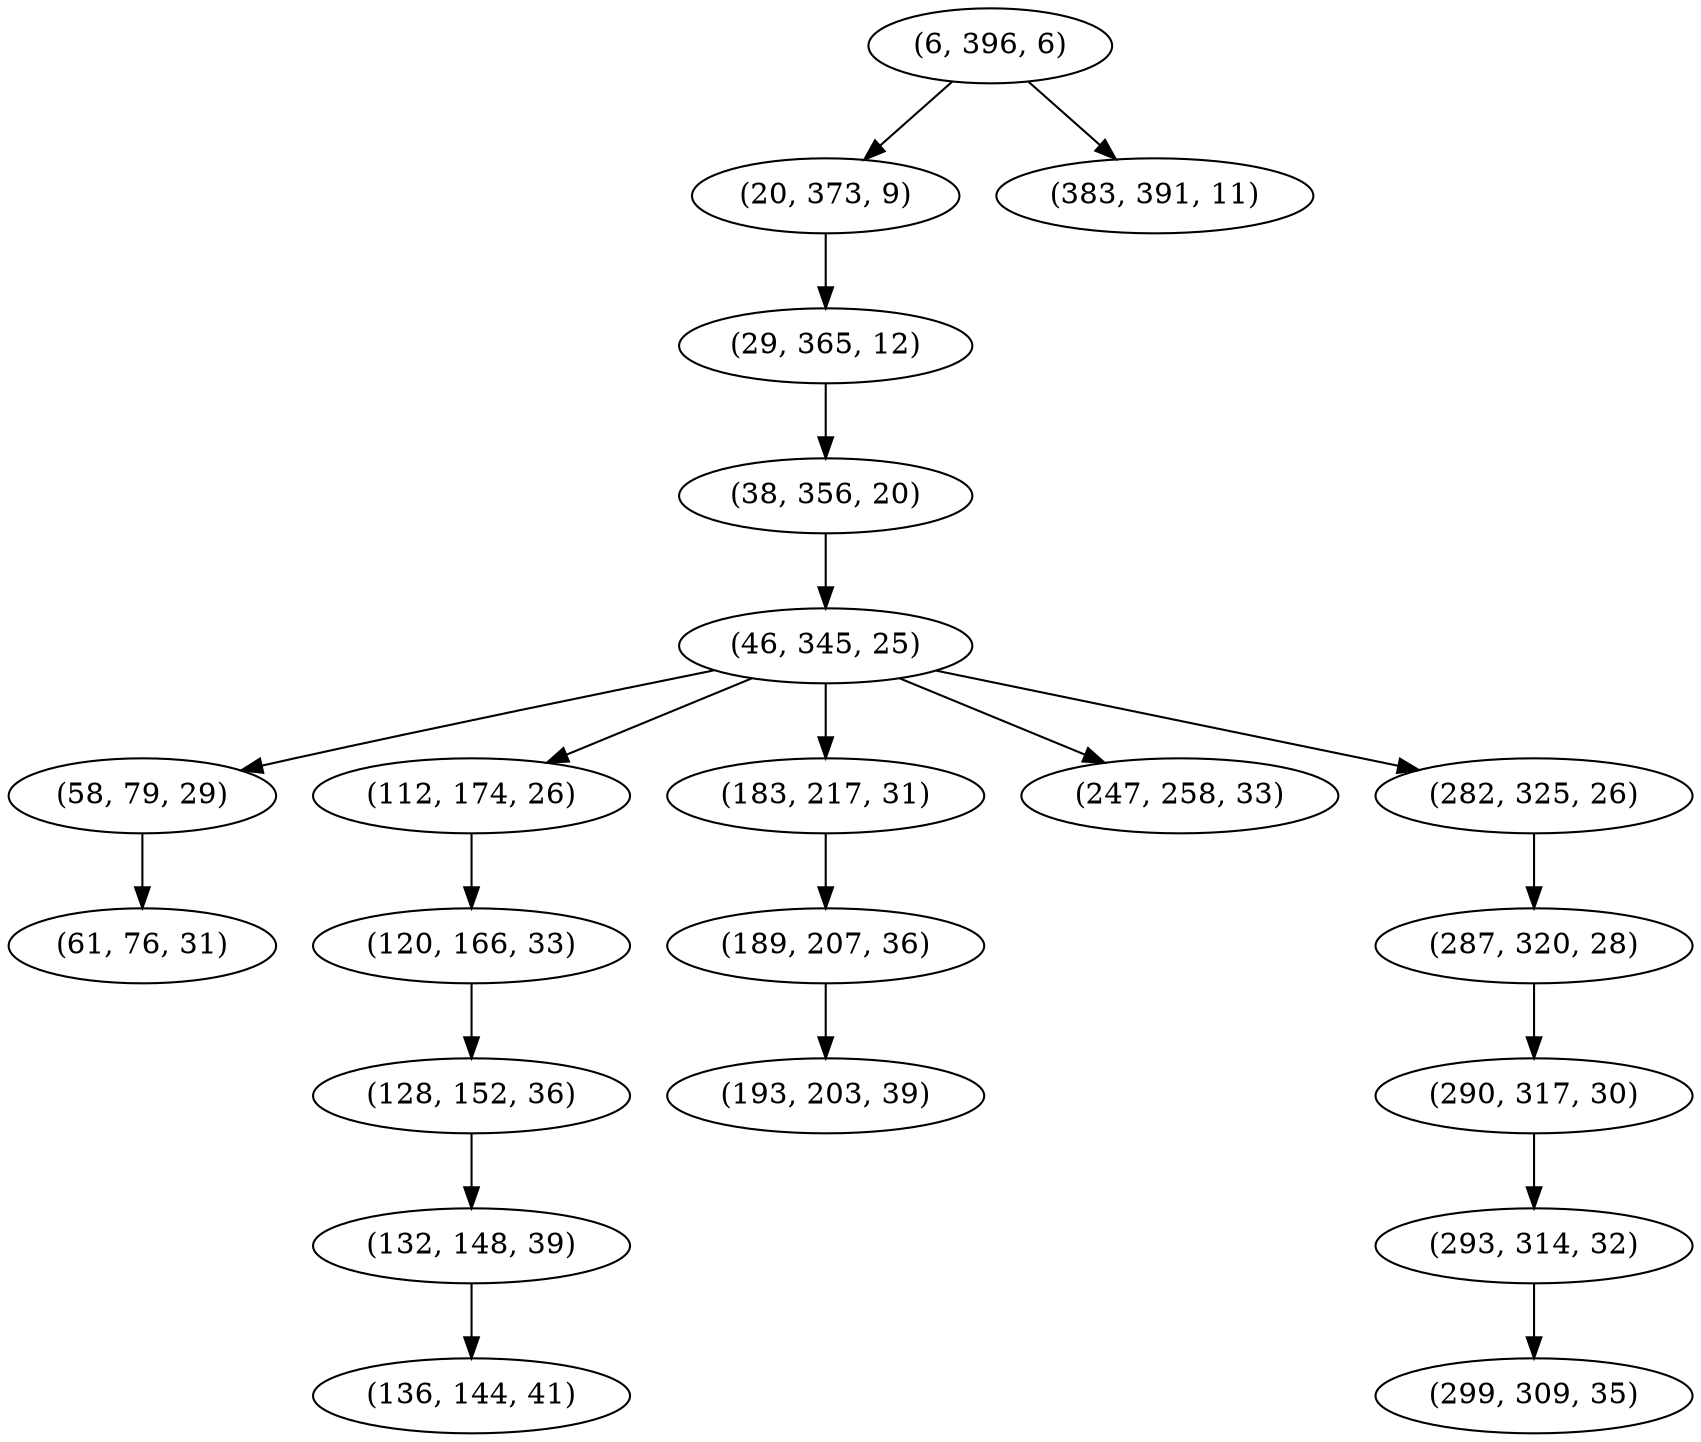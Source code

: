 digraph tree {
    "(6, 396, 6)";
    "(20, 373, 9)";
    "(29, 365, 12)";
    "(38, 356, 20)";
    "(46, 345, 25)";
    "(58, 79, 29)";
    "(61, 76, 31)";
    "(112, 174, 26)";
    "(120, 166, 33)";
    "(128, 152, 36)";
    "(132, 148, 39)";
    "(136, 144, 41)";
    "(183, 217, 31)";
    "(189, 207, 36)";
    "(193, 203, 39)";
    "(247, 258, 33)";
    "(282, 325, 26)";
    "(287, 320, 28)";
    "(290, 317, 30)";
    "(293, 314, 32)";
    "(299, 309, 35)";
    "(383, 391, 11)";
    "(6, 396, 6)" -> "(20, 373, 9)";
    "(6, 396, 6)" -> "(383, 391, 11)";
    "(20, 373, 9)" -> "(29, 365, 12)";
    "(29, 365, 12)" -> "(38, 356, 20)";
    "(38, 356, 20)" -> "(46, 345, 25)";
    "(46, 345, 25)" -> "(58, 79, 29)";
    "(46, 345, 25)" -> "(112, 174, 26)";
    "(46, 345, 25)" -> "(183, 217, 31)";
    "(46, 345, 25)" -> "(247, 258, 33)";
    "(46, 345, 25)" -> "(282, 325, 26)";
    "(58, 79, 29)" -> "(61, 76, 31)";
    "(112, 174, 26)" -> "(120, 166, 33)";
    "(120, 166, 33)" -> "(128, 152, 36)";
    "(128, 152, 36)" -> "(132, 148, 39)";
    "(132, 148, 39)" -> "(136, 144, 41)";
    "(183, 217, 31)" -> "(189, 207, 36)";
    "(189, 207, 36)" -> "(193, 203, 39)";
    "(282, 325, 26)" -> "(287, 320, 28)";
    "(287, 320, 28)" -> "(290, 317, 30)";
    "(290, 317, 30)" -> "(293, 314, 32)";
    "(293, 314, 32)" -> "(299, 309, 35)";
}
